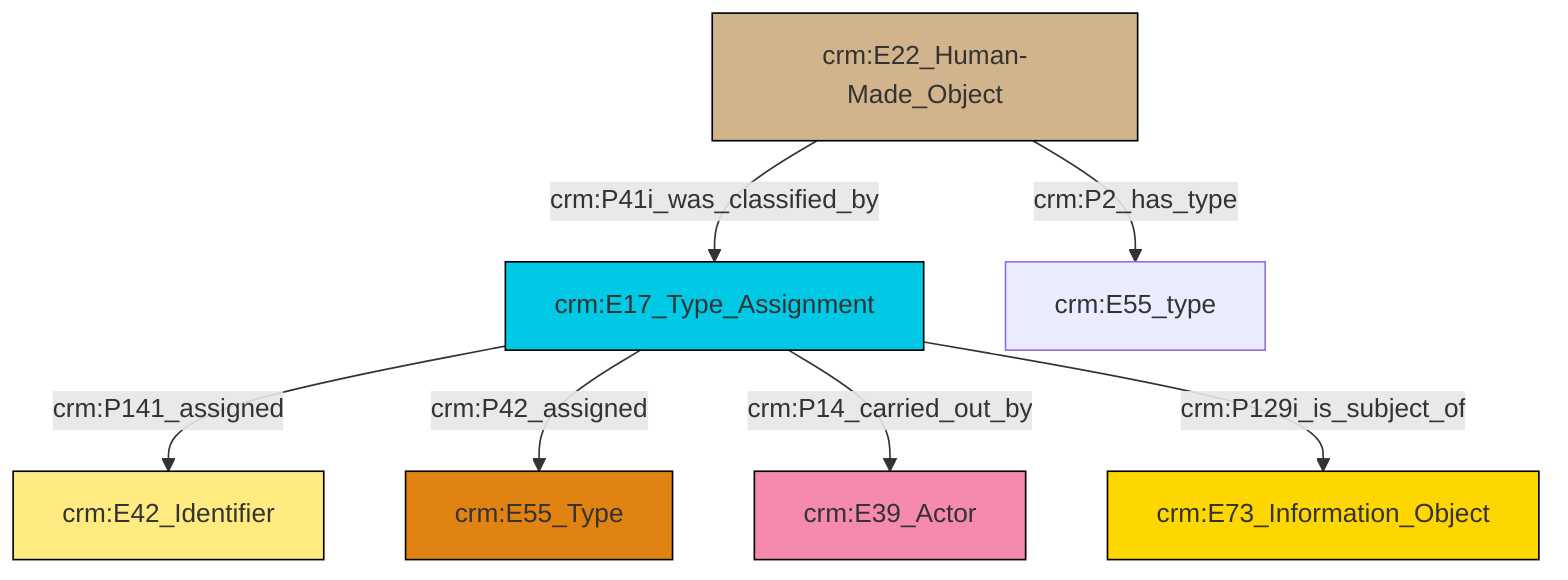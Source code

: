 graph TD
classDef Literal fill:#f2f2f2,stroke:#000000;
classDef CRM_Entity fill:#FFFFFF,stroke:#000000;
classDef Temporal_Entity fill:#00C9E6, stroke:#000000;
classDef Type fill:#E18312, stroke:#000000;
classDef Time-Span fill:#2C9C91, stroke:#000000;
classDef Appellation fill:#FFEB7F, stroke:#000000;
classDef Place fill:#008836, stroke:#000000;
classDef Persistent_Item fill:#B266B2, stroke:#000000;
classDef Conceptual_Object fill:#FFD700, stroke:#000000;
classDef Physical_Thing fill:#D2B48C, stroke:#000000;
classDef Actor fill:#f58aad, stroke:#000000;
classDef PC_Classes fill:#4ce600, stroke:#000000;
classDef Multi fill:#cccccc,stroke:#000000;

2["crm:E17_Type_Assignment"]:::Temporal_Entity -->|crm:P141_assigned| 3["crm:E42_Identifier"]:::Appellation
2["crm:E17_Type_Assignment"]:::Temporal_Entity -->|crm:P42_assigned| 0["crm:E55_Type"]:::Type
5["crm:E22_Human-Made_Object"]:::Physical_Thing -->|crm:P41i_was_classified_by| 2["crm:E17_Type_Assignment"]:::Temporal_Entity
2["crm:E17_Type_Assignment"]:::Temporal_Entity -->|crm:P14_carried_out_by| 9["crm:E39_Actor"]:::Actor
5["crm:E22_Human-Made_Object"]:::Physical_Thing -->|crm:P2_has_type| 7["crm:E55_type"]:::Default
2["crm:E17_Type_Assignment"]:::Temporal_Entity -->|crm:P129i_is_subject_of| 11["crm:E73_Information_Object"]:::Conceptual_Object